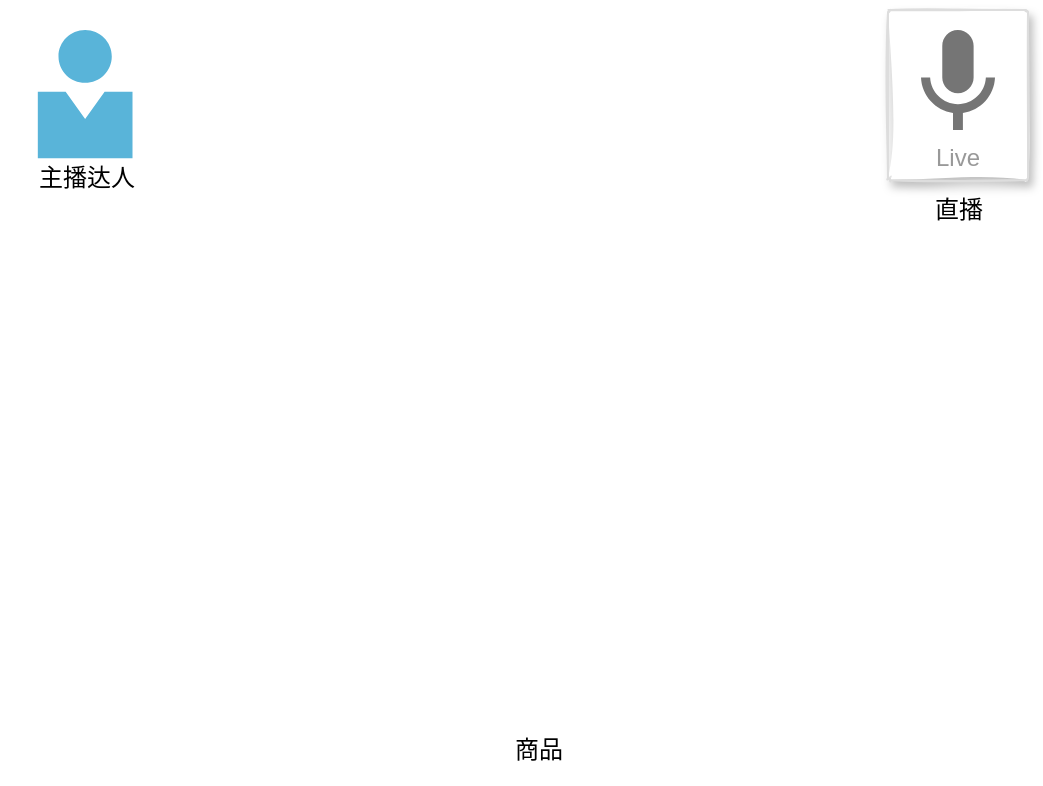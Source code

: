 <mxfile version="16.4.5" type="github">
  <diagram id="8wOz5EwU33NyLmdHWQlg" name="Page-1">
    <mxGraphModel dx="1038" dy="536" grid="1" gridSize="10" guides="1" tooltips="1" connect="1" arrows="1" fold="1" page="1" pageScale="1" pageWidth="827" pageHeight="1169" math="0" shadow="0">
      <root>
        <mxCell id="0" />
        <mxCell id="1" parent="0" />
        <mxCell id="1Qw98hxvSaIvAnni6D5p-7" value="" style="group;sketch=1;shadow=1;rounded=1;" vertex="1" connectable="0" parent="1">
          <mxGeometry x="140" y="80" width="77.14" height="90" as="geometry" />
        </mxCell>
        <mxCell id="1Qw98hxvSaIvAnni6D5p-5" value="" style="sketch=1;aspect=fixed;html=1;points=[];align=center;image;fontSize=12;image=img/lib/mscae/Person.svg;" vertex="1" parent="1Qw98hxvSaIvAnni6D5p-7">
          <mxGeometry x="14.785" width="47.57" height="64.283" as="geometry" />
        </mxCell>
        <mxCell id="1Qw98hxvSaIvAnni6D5p-6" value="主播达人" style="text;html=1;align=center;verticalAlign=middle;resizable=0;points=[];autosize=1;strokeColor=none;fillColor=none;" vertex="1" parent="1Qw98hxvSaIvAnni6D5p-7">
          <mxGeometry x="8.57" y="64.286" width="60" height="20" as="geometry" />
        </mxCell>
        <mxCell id="1Qw98hxvSaIvAnni6D5p-11" value="" style="group" vertex="1" connectable="0" parent="1">
          <mxGeometry x="580" y="70" width="70" height="110" as="geometry" />
        </mxCell>
        <mxCell id="1Qw98hxvSaIvAnni6D5p-8" value="Live" style="strokeColor=#dddddd;shadow=1;strokeWidth=1;rounded=1;absoluteArcSize=1;arcSize=2;labelPosition=center;verticalLabelPosition=middle;align=center;verticalAlign=bottom;spacingLeft=0;fontColor=#999999;fontSize=12;whiteSpace=wrap;spacingBottom=2;sketch=1;" vertex="1" parent="1Qw98hxvSaIvAnni6D5p-11">
          <mxGeometry width="70" height="85" as="geometry" />
        </mxCell>
        <mxCell id="1Qw98hxvSaIvAnni6D5p-9" value="" style="sketch=0;dashed=0;connectable=0;html=1;fillColor=#757575;strokeColor=none;shape=mxgraph.gcp2.live;part=1;" vertex="1" parent="1Qw98hxvSaIvAnni6D5p-8">
          <mxGeometry x="0.5" width="37" height="50" relative="1" as="geometry">
            <mxPoint x="-18.5" y="10" as="offset" />
          </mxGeometry>
        </mxCell>
        <mxCell id="1Qw98hxvSaIvAnni6D5p-10" value="直播" style="text;html=1;align=center;verticalAlign=middle;resizable=0;points=[];autosize=1;strokeColor=none;fillColor=none;" vertex="1" parent="1Qw98hxvSaIvAnni6D5p-11">
          <mxGeometry x="15" y="90" width="40" height="20" as="geometry" />
        </mxCell>
        <mxCell id="1Qw98hxvSaIvAnni6D5p-14" value="" style="group;sketch=1;shadow=1;rounded=1;" vertex="1" connectable="0" parent="1">
          <mxGeometry x="370" y="360" width="70" height="90" as="geometry" />
        </mxCell>
        <mxCell id="1Qw98hxvSaIvAnni6D5p-12" value="" style="shape=image;html=1;verticalAlign=top;verticalLabelPosition=bottom;labelBackgroundColor=#ffffff;imageAspect=0;aspect=fixed;image=https://cdn4.iconfinder.com/data/icons/ios-web-user-interface-multi-circle-flat-vol-3/512/Bag_cart_goods_items_shopping-128.png;rounded=1;shadow=1;sketch=1;" vertex="1" parent="1Qw98hxvSaIvAnni6D5p-14">
          <mxGeometry width="70" height="70" as="geometry" />
        </mxCell>
        <mxCell id="1Qw98hxvSaIvAnni6D5p-13" value="&lt;div&gt;商品&lt;/div&gt;" style="text;html=1;align=center;verticalAlign=middle;resizable=0;points=[];autosize=1;strokeColor=none;fillColor=none;" vertex="1" parent="1Qw98hxvSaIvAnni6D5p-14">
          <mxGeometry x="15" y="70" width="40" height="20" as="geometry" />
        </mxCell>
      </root>
    </mxGraphModel>
  </diagram>
</mxfile>

